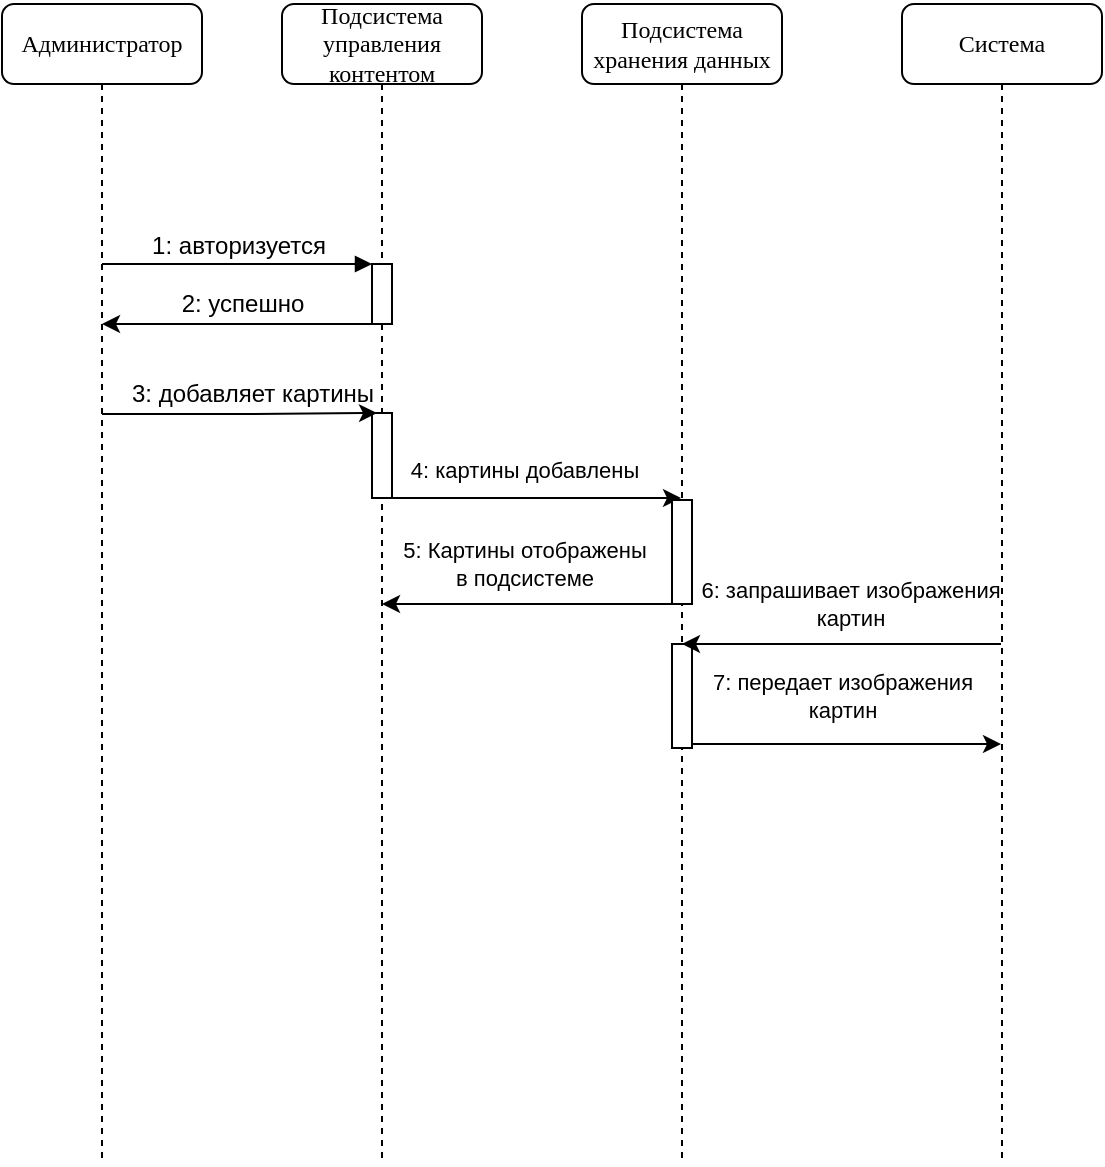 <mxfile version="20.8.3" type="device"><diagram name="Page-1" id="13e1069c-82ec-6db2-03f1-153e76fe0fe0"><mxGraphModel dx="1075" dy="458" grid="1" gridSize="10" guides="1" tooltips="1" connect="1" arrows="1" fold="1" page="1" pageScale="1" pageWidth="1100" pageHeight="850" background="none" math="0" shadow="0"><root><mxCell id="0"/><mxCell id="1" parent="0"/><mxCell id="7baba1c4bc27f4b0-2" value="Подсистема управления контентом" style="shape=umlLifeline;perimeter=lifelinePerimeter;whiteSpace=wrap;html=1;container=1;collapsible=0;recursiveResize=0;outlineConnect=0;rounded=1;shadow=0;comic=0;labelBackgroundColor=none;strokeWidth=1;fontFamily=Verdana;fontSize=12;align=center;" parent="1" vertex="1"><mxGeometry x="240" y="50" width="100" height="580" as="geometry"/></mxCell><mxCell id="7baba1c4bc27f4b0-10" value="" style="html=1;points=[];perimeter=orthogonalPerimeter;rounded=0;shadow=0;comic=0;labelBackgroundColor=none;strokeWidth=1;fontFamily=Verdana;fontSize=12;align=center;" parent="7baba1c4bc27f4b0-2" vertex="1"><mxGeometry x="45" y="130" width="10" height="30" as="geometry"/></mxCell><mxCell id="NgYs-gLIcx8if3oRMPIZ-10" value="" style="rounded=0;whiteSpace=wrap;html=1;rotation=90;" vertex="1" parent="7baba1c4bc27f4b0-2"><mxGeometry x="28.75" y="220.75" width="42.5" height="10" as="geometry"/></mxCell><mxCell id="7baba1c4bc27f4b0-8" value="Администратор" style="shape=umlLifeline;perimeter=lifelinePerimeter;whiteSpace=wrap;html=1;container=1;collapsible=0;recursiveResize=0;outlineConnect=0;rounded=1;shadow=0;comic=0;labelBackgroundColor=none;strokeWidth=1;fontFamily=Verdana;fontSize=12;align=center;" parent="1" vertex="1"><mxGeometry x="100" y="50" width="100" height="580" as="geometry"/></mxCell><mxCell id="7baba1c4bc27f4b0-11" value="&lt;font face=&quot;Helvetica&quot; style=&quot;font-size: 12px;&quot;&gt;1: авторизуется&lt;/font&gt;" style="html=1;verticalAlign=bottom;endArrow=block;entryX=0;entryY=0;labelBackgroundColor=none;fontFamily=Verdana;fontSize=12;edgeStyle=elbowEdgeStyle;elbow=vertical;" parent="1" source="7baba1c4bc27f4b0-8" target="7baba1c4bc27f4b0-10" edge="1"><mxGeometry relative="1" as="geometry"><mxPoint x="155" y="180" as="sourcePoint"/><Array as="points"><mxPoint x="200" y="180"/><mxPoint x="210" y="150"/><mxPoint x="210" y="165"/></Array></mxGeometry></mxCell><mxCell id="NgYs-gLIcx8if3oRMPIZ-1" style="edgeStyle=orthogonalEdgeStyle;rounded=0;orthogonalLoop=1;jettySize=auto;html=1;" edge="1" parent="1" source="7baba1c4bc27f4b0-10" target="7baba1c4bc27f4b0-8"><mxGeometry relative="1" as="geometry"><Array as="points"><mxPoint x="220" y="210"/><mxPoint x="220" y="210"/></Array></mxGeometry></mxCell><mxCell id="NgYs-gLIcx8if3oRMPIZ-5" value="2: успешно" style="text;html=1;align=center;verticalAlign=middle;resizable=0;points=[];autosize=1;strokeColor=none;fillColor=none;" vertex="1" parent="1"><mxGeometry x="180" y="185" width="80" height="30" as="geometry"/></mxCell><mxCell id="NgYs-gLIcx8if3oRMPIZ-7" value="" style="endArrow=classic;html=1;rounded=0;entryX=0;entryY=0.75;entryDx=0;entryDy=0;" edge="1" parent="1" source="7baba1c4bc27f4b0-8" target="NgYs-gLIcx8if3oRMPIZ-10"><mxGeometry width="50" height="50" relative="1" as="geometry"><mxPoint x="149.81" y="241" as="sourcePoint"/><mxPoint x="289.5" y="241" as="targetPoint"/><Array as="points"><mxPoint x="220" y="255"/></Array></mxGeometry></mxCell><mxCell id="NgYs-gLIcx8if3oRMPIZ-8" value="3: добавляет картины" style="text;html=1;align=center;verticalAlign=middle;resizable=0;points=[];autosize=1;strokeColor=none;fillColor=none;" vertex="1" parent="1"><mxGeometry x="160" y="230" width="130" height="30" as="geometry"/></mxCell><mxCell id="NgYs-gLIcx8if3oRMPIZ-28" style="edgeStyle=none;rounded=0;orthogonalLoop=1;jettySize=auto;html=1;exitX=1;exitY=1;exitDx=0;exitDy=0;" edge="1" parent="1" source="NgYs-gLIcx8if3oRMPIZ-10" target="NgYs-gLIcx8if3oRMPIZ-30"><mxGeometry relative="1" as="geometry"><Array as="points"/></mxGeometry></mxCell><mxCell id="NgYs-gLIcx8if3oRMPIZ-29" value="4: картины добавлены" style="edgeLabel;html=1;align=center;verticalAlign=middle;resizable=0;points=[];" vertex="1" connectable="0" parent="NgYs-gLIcx8if3oRMPIZ-28"><mxGeometry x="0.171" y="1" relative="1" as="geometry"><mxPoint x="-15" y="-13" as="offset"/></mxGeometry></mxCell><mxCell id="NgYs-gLIcx8if3oRMPIZ-30" value="Подсистема хранения данных" style="shape=umlLifeline;perimeter=lifelinePerimeter;whiteSpace=wrap;html=1;container=1;collapsible=0;recursiveResize=0;outlineConnect=0;rounded=1;shadow=0;comic=0;labelBackgroundColor=none;strokeWidth=1;fontFamily=Verdana;fontSize=12;align=center;" vertex="1" parent="1"><mxGeometry x="390" y="50" width="100" height="580" as="geometry"/></mxCell><mxCell id="NgYs-gLIcx8if3oRMPIZ-31" value="" style="html=1;points=[];perimeter=orthogonalPerimeter;rounded=0;shadow=0;comic=0;labelBackgroundColor=none;strokeWidth=1;fontFamily=Verdana;fontSize=12;align=center;" vertex="1" parent="NgYs-gLIcx8if3oRMPIZ-30"><mxGeometry x="45" y="248" width="10" height="52" as="geometry"/></mxCell><mxCell id="NgYs-gLIcx8if3oRMPIZ-47" value="" style="html=1;points=[];perimeter=orthogonalPerimeter;rounded=0;shadow=0;comic=0;labelBackgroundColor=none;strokeWidth=1;fontFamily=Verdana;fontSize=12;align=center;" vertex="1" parent="NgYs-gLIcx8if3oRMPIZ-30"><mxGeometry x="45" y="320" width="10" height="52" as="geometry"/></mxCell><mxCell id="NgYs-gLIcx8if3oRMPIZ-45" style="edgeStyle=none;rounded=0;orthogonalLoop=1;jettySize=auto;html=1;" edge="1" parent="1" source="NgYs-gLIcx8if3oRMPIZ-39" target="NgYs-gLIcx8if3oRMPIZ-30"><mxGeometry relative="1" as="geometry"><Array as="points"><mxPoint x="510" y="370"/></Array></mxGeometry></mxCell><mxCell id="NgYs-gLIcx8if3oRMPIZ-46" value="6: запрашивает изображения&lt;br&gt;картин" style="edgeLabel;html=1;align=center;verticalAlign=middle;resizable=0;points=[];" vertex="1" connectable="0" parent="NgYs-gLIcx8if3oRMPIZ-45"><mxGeometry x="0.417" y="2" relative="1" as="geometry"><mxPoint x="37" y="-22" as="offset"/></mxGeometry></mxCell><mxCell id="NgYs-gLIcx8if3oRMPIZ-39" value="Система" style="shape=umlLifeline;perimeter=lifelinePerimeter;whiteSpace=wrap;html=1;container=1;collapsible=0;recursiveResize=0;outlineConnect=0;rounded=1;shadow=0;comic=0;labelBackgroundColor=none;strokeWidth=1;fontFamily=Verdana;fontSize=12;align=center;" vertex="1" parent="1"><mxGeometry x="550" y="50" width="100" height="580" as="geometry"/></mxCell><mxCell id="NgYs-gLIcx8if3oRMPIZ-43" style="edgeStyle=none;rounded=0;orthogonalLoop=1;jettySize=auto;html=1;" edge="1" parent="1" source="NgYs-gLIcx8if3oRMPIZ-31" target="7baba1c4bc27f4b0-2"><mxGeometry relative="1" as="geometry"><Array as="points"><mxPoint x="360" y="350"/></Array></mxGeometry></mxCell><mxCell id="NgYs-gLIcx8if3oRMPIZ-44" value="5: Картины отображены &lt;br&gt;в подсистеме" style="edgeLabel;html=1;align=center;verticalAlign=middle;resizable=0;points=[];" vertex="1" connectable="0" parent="NgYs-gLIcx8if3oRMPIZ-43"><mxGeometry x="-0.109" y="3" relative="1" as="geometry"><mxPoint x="-10" y="-23" as="offset"/></mxGeometry></mxCell><mxCell id="NgYs-gLIcx8if3oRMPIZ-48" style="edgeStyle=none;rounded=0;orthogonalLoop=1;jettySize=auto;html=1;" edge="1" parent="1" source="NgYs-gLIcx8if3oRMPIZ-47" target="NgYs-gLIcx8if3oRMPIZ-39"><mxGeometry relative="1" as="geometry"><Array as="points"><mxPoint x="520" y="420"/></Array></mxGeometry></mxCell><mxCell id="NgYs-gLIcx8if3oRMPIZ-50" value="7: передает изображения&lt;br style=&quot;border-color: var(--border-color);&quot;&gt;картин" style="edgeLabel;html=1;align=center;verticalAlign=middle;resizable=0;points=[];" vertex="1" connectable="0" parent="NgYs-gLIcx8if3oRMPIZ-48"><mxGeometry x="-0.333" y="4" relative="1" as="geometry"><mxPoint x="23" y="-20" as="offset"/></mxGeometry></mxCell></root></mxGraphModel></diagram></mxfile>